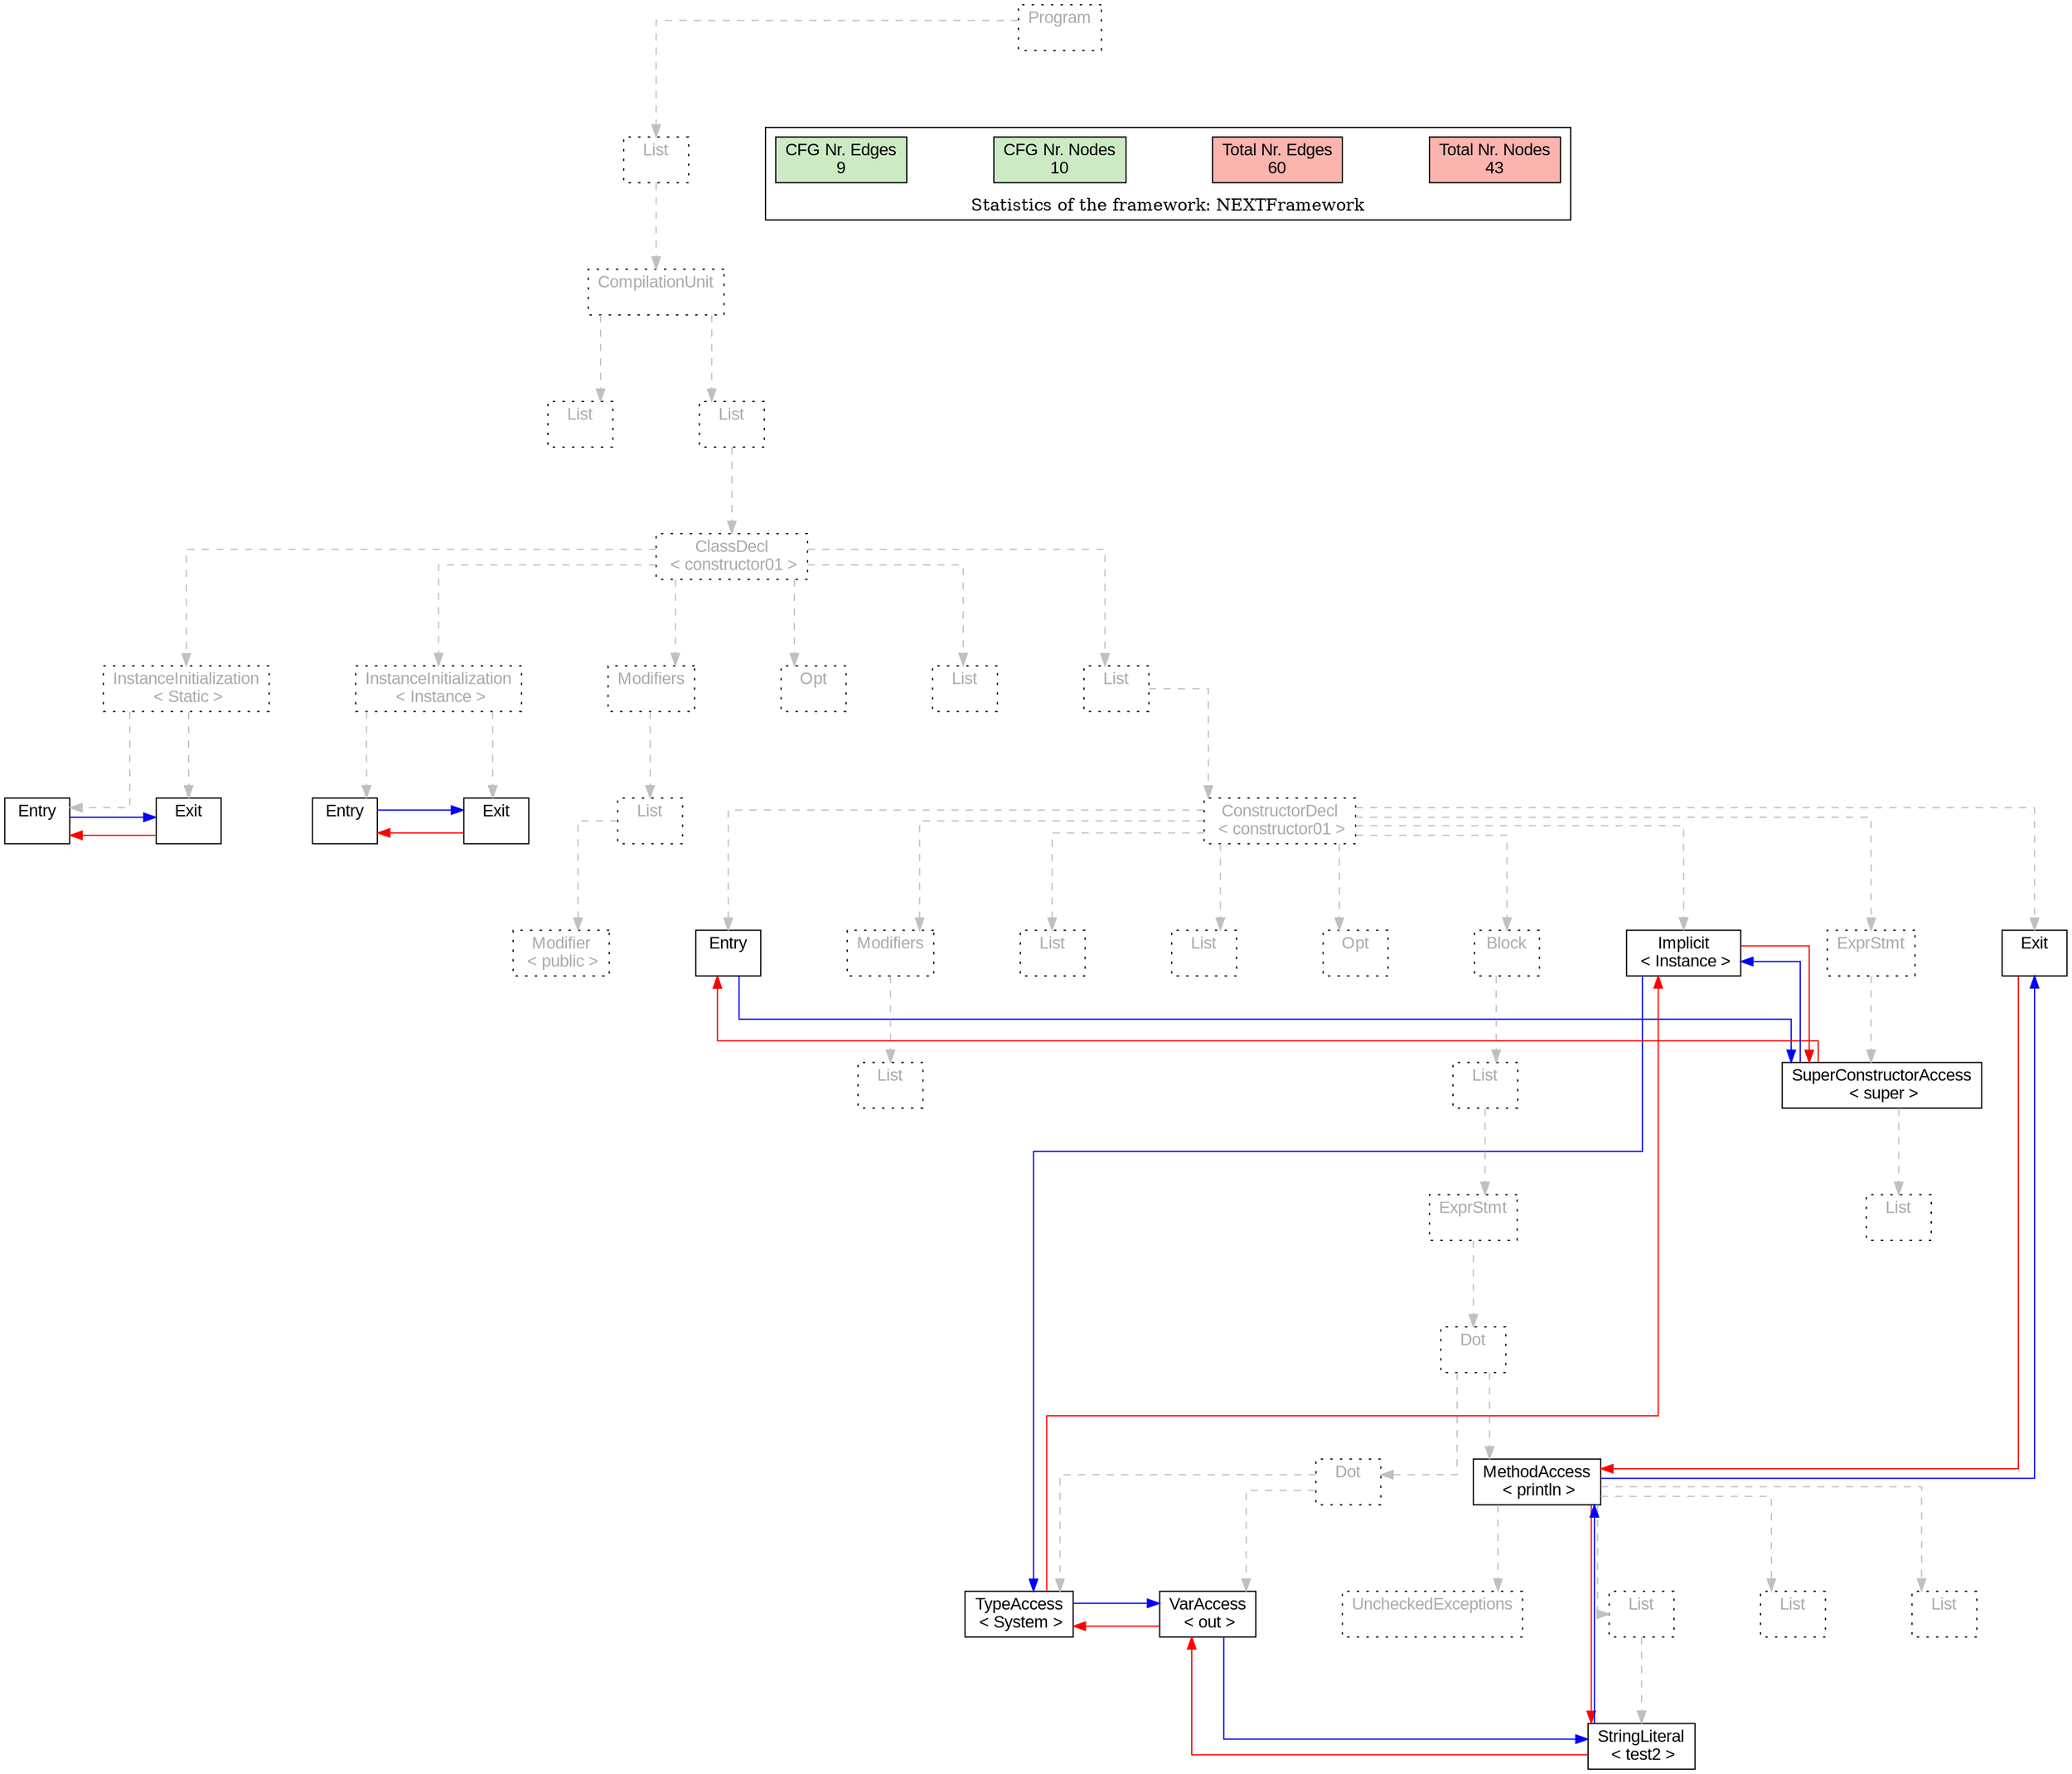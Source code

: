digraph G {
graph [splines=ortho, nodesep="1", ranksep="1"]
node [shape=rect, fontname=Arial];
{ rank = same; "Program[0]"}
{ rank = same; "List[1]"}
{ rank = same; "CompilationUnit[2]"}
{ rank = same; "List[3]"; "List[4]"}
{ rank = same; "ClassDecl[5]"}
{ rank = same; "Modifiers[22]"; "Opt[25]"; "List[26]"; "List[27]"; "InstanceInitialization[6]"; "InstanceInitialization[14]"}
{ rank = same; "List[23]"; "ConstructorDecl[28]"; "Entry[7]"; "Exit[8]"; "Entry[15]"; "Exit[16]"}
{ rank = same; "Modifier[24]"; "Entry[29]"; "Implicit[29]"; "Modifiers[29]"; "List[31]"; "List[32]"; "Opt[33]"; "Block[34]"; "Exit[29]"; "ExprStmt[47]"}
{ rank = same; "List[30]"; "List[35]"; "SuperConstructorAccess[48]"}
{ rank = same; "ExprStmt[36]"; "List[49]"}
{ rank = same; "Dot[37]"}
{ rank = same; "Dot[38]"; "MethodAccess[41]"}
{ rank = same; "TypeAccess[39]"; "VarAccess[40]"; "List[43]"; "List[45]"; "List[46]"; "UncheckedExceptions[42]"}
{ rank = same; "StringLiteral[44]"}
"Program[0]" [label="Program\n ", style= dotted   fillcolor="#eeeeee" fontcolor="#aaaaaa"  ]
"List[1]" [label="List\n ", style= dotted   fillcolor="#eeeeee" fontcolor="#aaaaaa"  ]
"CompilationUnit[2]" [label="CompilationUnit\n ", style= dotted   fillcolor="#eeeeee" fontcolor="#aaaaaa"  ]
"List[3]" [label="List\n ", style= dotted   fillcolor="#eeeeee" fontcolor="#aaaaaa"  ]
"List[4]" [label="List\n ", style= dotted   fillcolor="#eeeeee" fontcolor="#aaaaaa"  ]
"ClassDecl[5]" [label="ClassDecl\n < constructor01 >", style= dotted   fillcolor="#eeeeee" fontcolor="#aaaaaa"  ]
"Modifiers[22]" [label="Modifiers\n ", style= dotted   fillcolor="#eeeeee" fontcolor="#aaaaaa"  ]
"List[23]" [label="List\n ", style= dotted   fillcolor="#eeeeee" fontcolor="#aaaaaa"  ]
"Modifier[24]" [label="Modifier\n < public >", style= dotted   fillcolor="#eeeeee" fontcolor="#aaaaaa"  ]
"Opt[25]" [label="Opt\n ", style= dotted   fillcolor="#eeeeee" fontcolor="#aaaaaa"  ]
"List[26]" [label="List\n ", style= dotted   fillcolor="#eeeeee" fontcolor="#aaaaaa"  ]
"List[27]" [label="List\n ", style= dotted   fillcolor="#eeeeee" fontcolor="#aaaaaa"  ]
"ConstructorDecl[28]" [label="ConstructorDecl\n < constructor01 >", style= dotted   fillcolor="#eeeeee" fontcolor="#aaaaaa"  ]
"Entry[29]" [label="Entry\n ", fillcolor=white   style=filled  ]
"Implicit[29]" [label="Implicit\n < Instance >", fillcolor=white   style=filled  ]
"Modifiers[29]" [label="Modifiers\n ", style= dotted   fillcolor="#eeeeee" fontcolor="#aaaaaa"  ]
"List[30]" [label="List\n ", style= dotted   fillcolor="#eeeeee" fontcolor="#aaaaaa"  ]
"List[31]" [label="List\n ", style= dotted   fillcolor="#eeeeee" fontcolor="#aaaaaa"  ]
"List[32]" [label="List\n ", style= dotted   fillcolor="#eeeeee" fontcolor="#aaaaaa"  ]
"Opt[33]" [label="Opt\n ", style= dotted   fillcolor="#eeeeee" fontcolor="#aaaaaa"  ]
"Block[34]" [label="Block\n ", style= dotted   fillcolor="#eeeeee" fontcolor="#aaaaaa"  ]
"List[35]" [label="List\n ", style= dotted   fillcolor="#eeeeee" fontcolor="#aaaaaa"  ]
"ExprStmt[36]" [label="ExprStmt\n ", style= dotted   fillcolor="#eeeeee" fontcolor="#aaaaaa"  ]
"Dot[37]" [label="Dot\n ", style= dotted   fillcolor="#eeeeee" fontcolor="#aaaaaa"  ]
"Dot[38]" [label="Dot\n ", style= dotted   fillcolor="#eeeeee" fontcolor="#aaaaaa"  ]
"TypeAccess[39]" [label="TypeAccess\n < System >", fillcolor=white   style=filled  ]
"VarAccess[40]" [label="VarAccess\n < out >", fillcolor=white   style=filled  ]
"MethodAccess[41]" [label="MethodAccess\n < println >", fillcolor=white   style=filled  ]
"List[43]" [label="List\n ", style= dotted   fillcolor="#eeeeee" fontcolor="#aaaaaa"  ]
"StringLiteral[44]" [label="StringLiteral\n < test2 >", fillcolor=white   style=filled  ]
"List[45]" [label="List\n ", style= dotted   fillcolor="#eeeeee" fontcolor="#aaaaaa"  ]
"List[46]" [label="List\n ", style= dotted   fillcolor="#eeeeee" fontcolor="#aaaaaa"  ]
"UncheckedExceptions[42]" [label="UncheckedExceptions\n ", style= dotted   fillcolor="#eeeeee" fontcolor="#aaaaaa"  ]
"Exit[29]" [label="Exit\n ", fillcolor=white   style=filled  ]
"ExprStmt[47]" [label="ExprStmt\n ", style= dotted   fillcolor="#eeeeee" fontcolor="#aaaaaa"  ]
"SuperConstructorAccess[48]" [label="SuperConstructorAccess\n < super >", fillcolor=white   style=filled  ]
"List[49]" [label="List\n ", style= dotted   fillcolor="#eeeeee" fontcolor="#aaaaaa"  ]
"InstanceInitialization[6]" [label="InstanceInitialization\n < Instance >", style= dotted   fillcolor="#eeeeee" fontcolor="#aaaaaa"  ]
"Entry[7]" [label="Entry\n ", fillcolor=white   style=filled  ]
"Exit[8]" [label="Exit\n ", fillcolor=white   style=filled  ]
"InstanceInitialization[14]" [label="InstanceInitialization\n < Static >", style= dotted   fillcolor="#eeeeee" fontcolor="#aaaaaa"  ]
"Entry[15]" [label="Entry\n ", fillcolor=white   style=filled  ]
"Exit[16]" [label="Exit\n ", fillcolor=white   style=filled  ]
"CompilationUnit[2]" -> "List[3]" [style=dashed, color=gray]
"List[23]" -> "Modifier[24]" [style=dashed, color=gray]
"Modifiers[22]" -> "List[23]" [style=dashed, color=gray]
"ClassDecl[5]" -> "Modifiers[22]" [style=dashed, color=gray]
"ClassDecl[5]" -> "Opt[25]" [style=dashed, color=gray]
"ClassDecl[5]" -> "List[26]" [style=dashed, color=gray]
"ConstructorDecl[28]" -> "Entry[29]" [style=dashed, color=gray]
"ConstructorDecl[28]" -> "Implicit[29]" [style=dashed, color=gray]
"Modifiers[29]" -> "List[30]" [style=dashed, color=gray]
"ConstructorDecl[28]" -> "Modifiers[29]" [style=dashed, color=gray]
"ConstructorDecl[28]" -> "List[31]" [style=dashed, color=gray]
"ConstructorDecl[28]" -> "List[32]" [style=dashed, color=gray]
"ConstructorDecl[28]" -> "Opt[33]" [style=dashed, color=gray]
"Dot[38]" -> "TypeAccess[39]" [style=dashed, color=gray]
"Dot[38]" -> "VarAccess[40]" [style=dashed, color=gray]
"Dot[37]" -> "Dot[38]" [style=dashed, color=gray]
"List[43]" -> "StringLiteral[44]" [style=dashed, color=gray]
"MethodAccess[41]" -> "List[43]" [style=dashed, color=gray]
"MethodAccess[41]" -> "List[45]" [style=dashed, color=gray]
"MethodAccess[41]" -> "List[46]" [style=dashed, color=gray]
"MethodAccess[41]" -> "UncheckedExceptions[42]" [style=dashed, color=gray]
"Dot[37]" -> "MethodAccess[41]" [style=dashed, color=gray]
"ExprStmt[36]" -> "Dot[37]" [style=dashed, color=gray]
"List[35]" -> "ExprStmt[36]" [style=dashed, color=gray]
"Block[34]" -> "List[35]" [style=dashed, color=gray]
"ConstructorDecl[28]" -> "Block[34]" [style=dashed, color=gray]
"ConstructorDecl[28]" -> "Exit[29]" [style=dashed, color=gray]
"SuperConstructorAccess[48]" -> "List[49]" [style=dashed, color=gray]
"ExprStmt[47]" -> "SuperConstructorAccess[48]" [style=dashed, color=gray]
"ConstructorDecl[28]" -> "ExprStmt[47]" [style=dashed, color=gray]
"List[27]" -> "ConstructorDecl[28]" [style=dashed, color=gray]
"ClassDecl[5]" -> "List[27]" [style=dashed, color=gray]
"InstanceInitialization[6]" -> "Entry[7]" [style=dashed, color=gray]
"InstanceInitialization[6]" -> "Exit[8]" [style=dashed, color=gray]
"InstanceInitialization[14]" -> "Entry[15]" [style=dashed, color=gray]
"InstanceInitialization[14]" -> "Exit[16]" [style=dashed, color=gray]
"ClassDecl[5]" -> "InstanceInitialization[6]" [style=dashed, color=gray]
"ClassDecl[5]" -> "InstanceInitialization[14]" [style=dashed, color=gray]
"List[4]" -> "ClassDecl[5]" [style=dashed, color=gray]
"CompilationUnit[2]" -> "List[4]" [style=dashed, color=gray]
"List[1]" -> "CompilationUnit[2]" [style=dashed, color=gray]
"Program[0]" -> "List[1]" [style=dashed, color=gray]
"Exit[16]" -> "Entry[15]" [color=red, constraint=false]
"Entry[15]" -> "Exit[16]" [color=blue, constraint=false, xlabel=" "] 
"Exit[8]" -> "Entry[7]" [color=red, constraint=false]
"Entry[7]" -> "Exit[8]" [color=blue, constraint=false, xlabel=" "] 
"Exit[29]" -> "MethodAccess[41]" [color=red, constraint=false]
"MethodAccess[41]" -> "Exit[29]" [color=blue, constraint=false, xlabel=" "] 
"MethodAccess[41]" -> "StringLiteral[44]" [color=red, constraint=false]
"StringLiteral[44]" -> "MethodAccess[41]" [color=blue, constraint=false, xlabel=" "] 
"StringLiteral[44]" -> "VarAccess[40]" [color=red, constraint=false]
"VarAccess[40]" -> "StringLiteral[44]" [color=blue, constraint=false, xlabel=" "] 
"VarAccess[40]" -> "TypeAccess[39]" [color=red, constraint=false]
"TypeAccess[39]" -> "VarAccess[40]" [color=blue, constraint=false, xlabel=" "] 
"TypeAccess[39]" -> "Implicit[29]" [color=red, constraint=false]
"Implicit[29]" -> "TypeAccess[39]" [color=blue, constraint=false, xlabel=" "] 
"Implicit[29]" -> "SuperConstructorAccess[48]" [color=red, constraint=false]
"SuperConstructorAccess[48]" -> "Implicit[29]" [color=blue, constraint=false, xlabel=" "] 
"SuperConstructorAccess[48]" -> "Entry[29]" [color=red, constraint=false]
"Entry[29]" -> "SuperConstructorAccess[48]" [color=blue, constraint=false, xlabel=" "] 
"List[3]" -> "List[4]" [style=invis]
"InstanceInitialization[14]" -> "InstanceInitialization[6]" -> "Modifiers[22]" -> "Opt[25]" -> "List[26]" -> "List[27]" [style=invis]
"Entry[29]" -> "Modifiers[29]" -> "List[31]" -> "List[32]" -> "Opt[33]" -> "Block[34]" -> "Exit[29]" [style=invis]
"Dot[38]" -> "MethodAccess[41]" [style=invis]
"TypeAccess[39]" -> "VarAccess[40]" [style=invis]
"Entry[7]" -> "Exit[8]" [style=invis]
"Entry[15]" -> "Exit[16]" [style=invis]

subgraph cluster_legend {
{node [style=filled, fillcolor=1, colorscheme="pastel13"]
Nodes [label="Total Nr. Nodes
43", fillcolor=1]
Edges [label="Total Nr. Edges
60", fillcolor=1]
NodesCFG [label="CFG Nr. Nodes
10", fillcolor=3]
EdgesCFG [label="CFG Nr. Edges
9", fillcolor=3]
Nodes-> "Program[0]" -> NodesCFG  [style="invis"]
Edges -> "Program[0]" ->EdgesCFG [style="invis"]}
label = "Statistics of the framework: NEXTFramework"
style="solid"
ranksep=0.05
nodesep=0.01
labelloc = b
len=2
}}